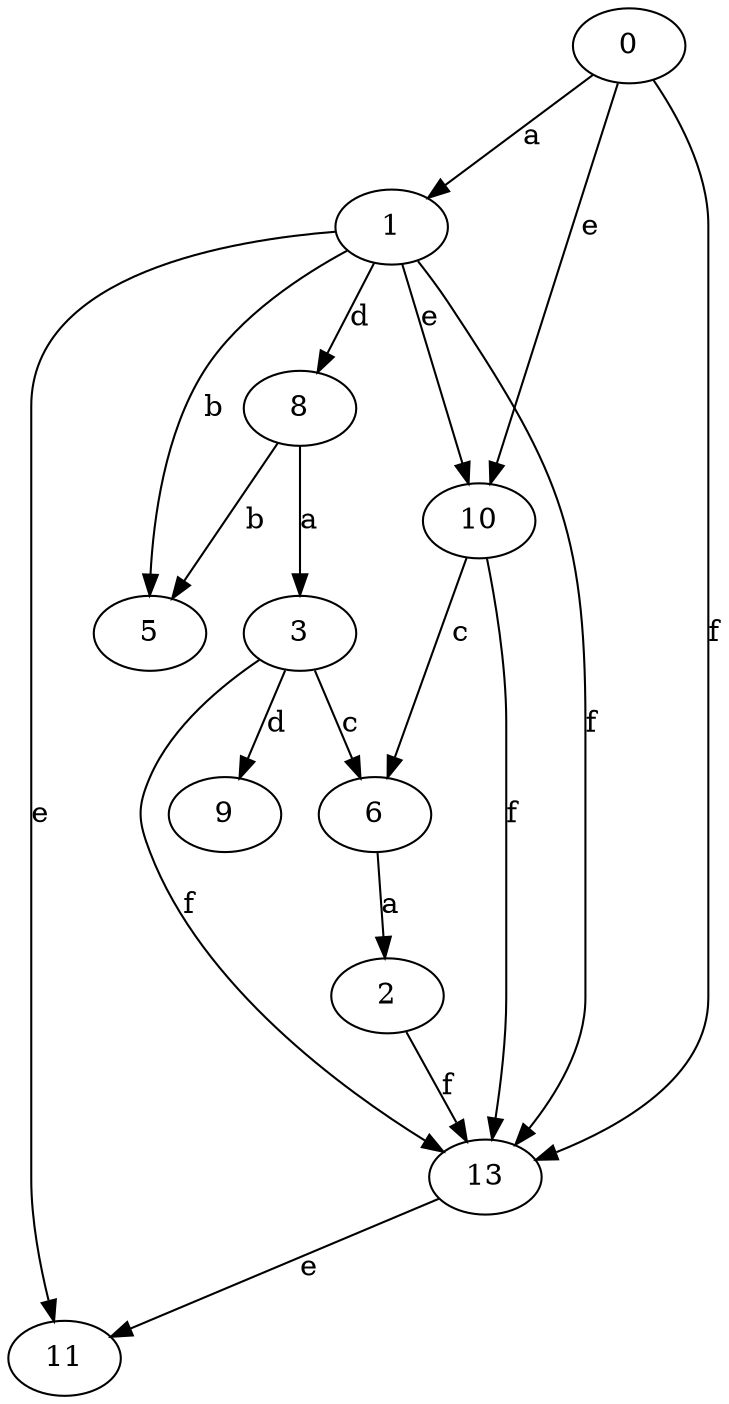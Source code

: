 strict digraph  {
1;
2;
3;
0;
5;
6;
8;
9;
10;
11;
13;
1 -> 5  [label=b];
1 -> 8  [label=d];
1 -> 10  [label=e];
1 -> 11  [label=e];
1 -> 13  [label=f];
2 -> 13  [label=f];
3 -> 6  [label=c];
3 -> 9  [label=d];
3 -> 13  [label=f];
0 -> 1  [label=a];
0 -> 10  [label=e];
0 -> 13  [label=f];
6 -> 2  [label=a];
8 -> 3  [label=a];
8 -> 5  [label=b];
10 -> 6  [label=c];
10 -> 13  [label=f];
13 -> 11  [label=e];
}
